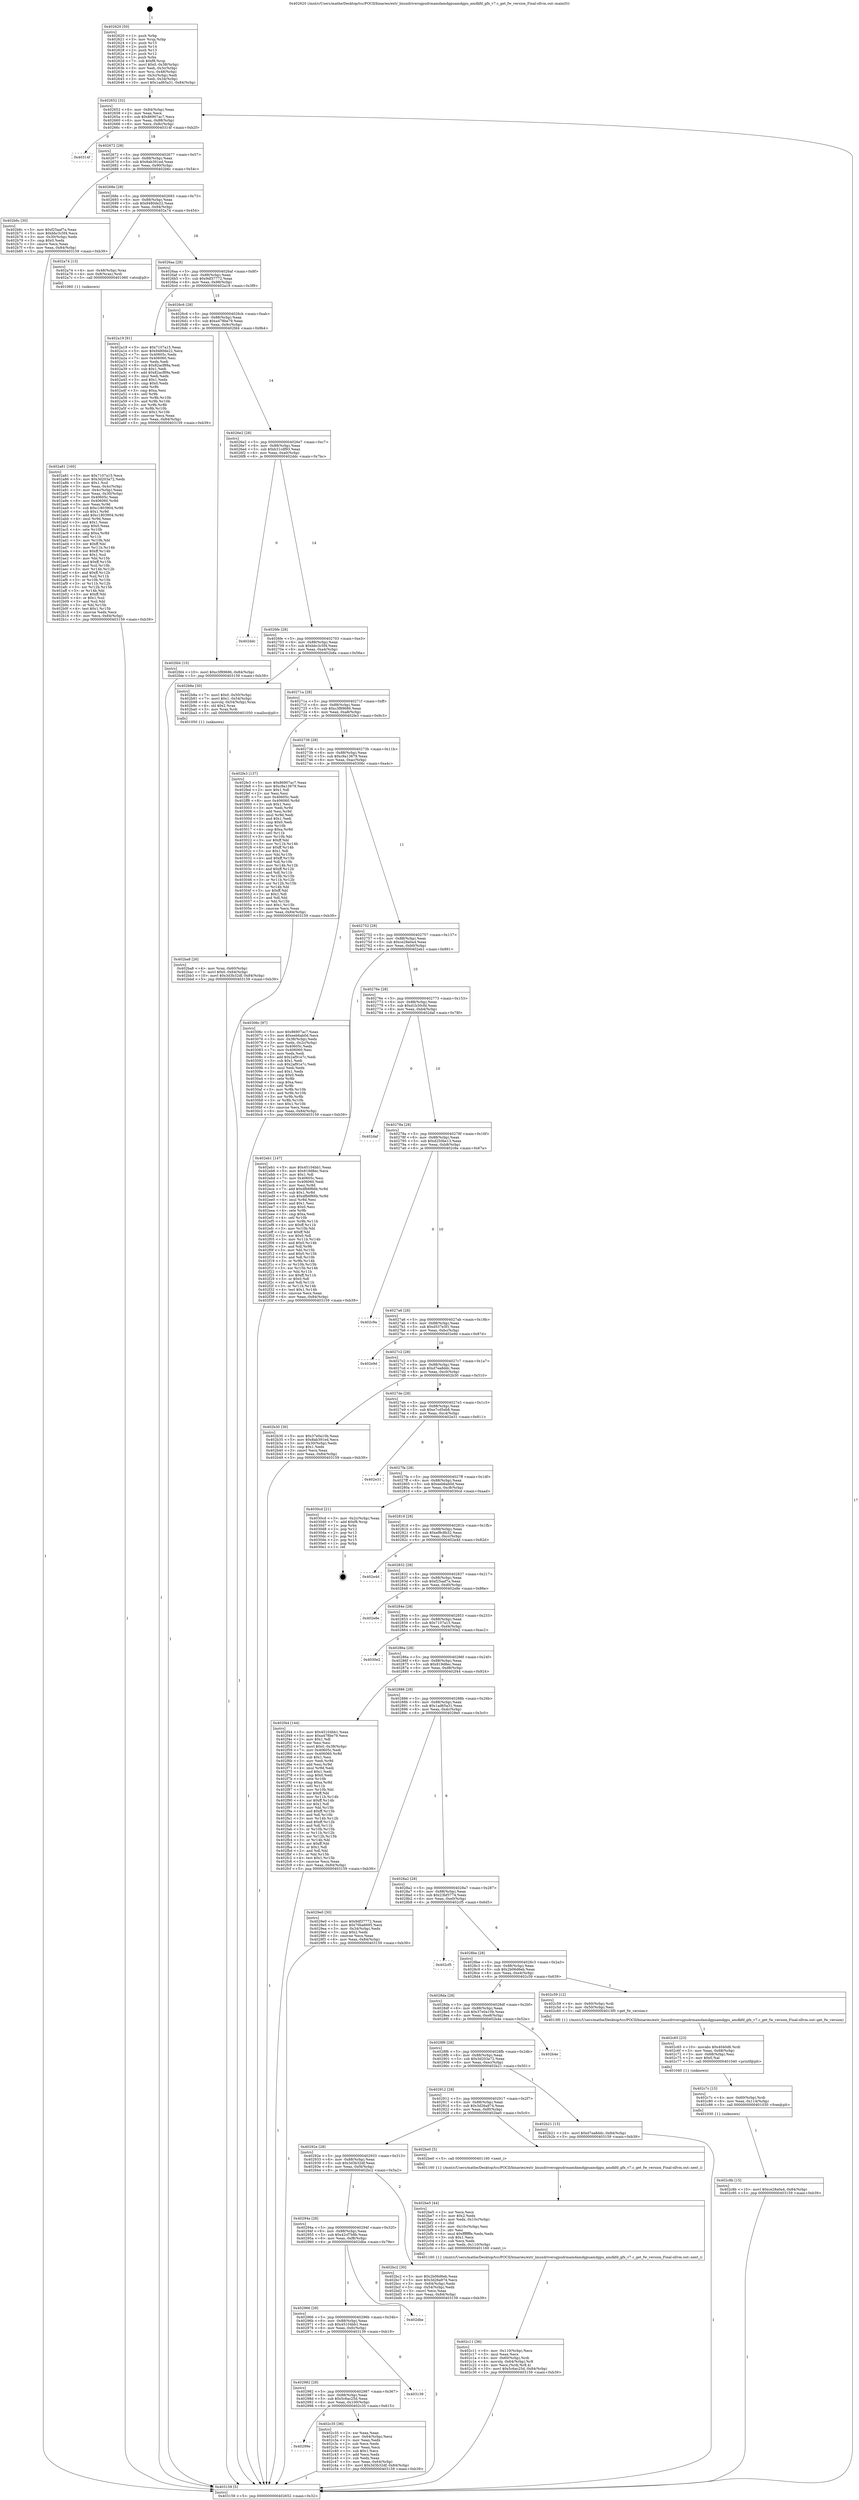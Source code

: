 digraph "0x402620" {
  label = "0x402620 (/mnt/c/Users/mathe/Desktop/tcc/POCII/binaries/extr_linuxdriversgpudrmamdamdgpuamdgpu_amdkfd_gfx_v7.c_get_fw_version_Final-ollvm.out::main(0))"
  labelloc = "t"
  node[shape=record]

  Entry [label="",width=0.3,height=0.3,shape=circle,fillcolor=black,style=filled]
  "0x402652" [label="{
     0x402652 [32]\l
     | [instrs]\l
     &nbsp;&nbsp;0x402652 \<+6\>: mov -0x84(%rbp),%eax\l
     &nbsp;&nbsp;0x402658 \<+2\>: mov %eax,%ecx\l
     &nbsp;&nbsp;0x40265a \<+6\>: sub $0x86907ac7,%ecx\l
     &nbsp;&nbsp;0x402660 \<+6\>: mov %eax,-0x88(%rbp)\l
     &nbsp;&nbsp;0x402666 \<+6\>: mov %ecx,-0x8c(%rbp)\l
     &nbsp;&nbsp;0x40266c \<+6\>: je 000000000040314f \<main+0xb2f\>\l
  }"]
  "0x40314f" [label="{
     0x40314f\l
  }", style=dashed]
  "0x402672" [label="{
     0x402672 [28]\l
     | [instrs]\l
     &nbsp;&nbsp;0x402672 \<+5\>: jmp 0000000000402677 \<main+0x57\>\l
     &nbsp;&nbsp;0x402677 \<+6\>: mov -0x88(%rbp),%eax\l
     &nbsp;&nbsp;0x40267d \<+5\>: sub $0x8ab391ed,%eax\l
     &nbsp;&nbsp;0x402682 \<+6\>: mov %eax,-0x90(%rbp)\l
     &nbsp;&nbsp;0x402688 \<+6\>: je 0000000000402b6c \<main+0x54c\>\l
  }"]
  Exit [label="",width=0.3,height=0.3,shape=circle,fillcolor=black,style=filled,peripheries=2]
  "0x402b6c" [label="{
     0x402b6c [30]\l
     | [instrs]\l
     &nbsp;&nbsp;0x402b6c \<+5\>: mov $0xf25aaf7a,%eax\l
     &nbsp;&nbsp;0x402b71 \<+5\>: mov $0xbbc3c5f4,%ecx\l
     &nbsp;&nbsp;0x402b76 \<+3\>: mov -0x30(%rbp),%edx\l
     &nbsp;&nbsp;0x402b79 \<+3\>: cmp $0x0,%edx\l
     &nbsp;&nbsp;0x402b7c \<+3\>: cmove %ecx,%eax\l
     &nbsp;&nbsp;0x402b7f \<+6\>: mov %eax,-0x84(%rbp)\l
     &nbsp;&nbsp;0x402b85 \<+5\>: jmp 0000000000403159 \<main+0xb39\>\l
  }"]
  "0x40268e" [label="{
     0x40268e [28]\l
     | [instrs]\l
     &nbsp;&nbsp;0x40268e \<+5\>: jmp 0000000000402693 \<main+0x73\>\l
     &nbsp;&nbsp;0x402693 \<+6\>: mov -0x88(%rbp),%eax\l
     &nbsp;&nbsp;0x402699 \<+5\>: sub $0x9480de22,%eax\l
     &nbsp;&nbsp;0x40269e \<+6\>: mov %eax,-0x94(%rbp)\l
     &nbsp;&nbsp;0x4026a4 \<+6\>: je 0000000000402a74 \<main+0x454\>\l
  }"]
  "0x402c8b" [label="{
     0x402c8b [15]\l
     | [instrs]\l
     &nbsp;&nbsp;0x402c8b \<+10\>: movl $0xce28a0a4,-0x84(%rbp)\l
     &nbsp;&nbsp;0x402c95 \<+5\>: jmp 0000000000403159 \<main+0xb39\>\l
  }"]
  "0x402a74" [label="{
     0x402a74 [13]\l
     | [instrs]\l
     &nbsp;&nbsp;0x402a74 \<+4\>: mov -0x48(%rbp),%rax\l
     &nbsp;&nbsp;0x402a78 \<+4\>: mov 0x8(%rax),%rdi\l
     &nbsp;&nbsp;0x402a7c \<+5\>: call 0000000000401060 \<atoi@plt\>\l
     | [calls]\l
     &nbsp;&nbsp;0x401060 \{1\} (unknown)\l
  }"]
  "0x4026aa" [label="{
     0x4026aa [28]\l
     | [instrs]\l
     &nbsp;&nbsp;0x4026aa \<+5\>: jmp 00000000004026af \<main+0x8f\>\l
     &nbsp;&nbsp;0x4026af \<+6\>: mov -0x88(%rbp),%eax\l
     &nbsp;&nbsp;0x4026b5 \<+5\>: sub $0x9df37772,%eax\l
     &nbsp;&nbsp;0x4026ba \<+6\>: mov %eax,-0x98(%rbp)\l
     &nbsp;&nbsp;0x4026c0 \<+6\>: je 0000000000402a19 \<main+0x3f9\>\l
  }"]
  "0x402c7c" [label="{
     0x402c7c [15]\l
     | [instrs]\l
     &nbsp;&nbsp;0x402c7c \<+4\>: mov -0x60(%rbp),%rdi\l
     &nbsp;&nbsp;0x402c80 \<+6\>: mov %eax,-0x114(%rbp)\l
     &nbsp;&nbsp;0x402c86 \<+5\>: call 0000000000401030 \<free@plt\>\l
     | [calls]\l
     &nbsp;&nbsp;0x401030 \{1\} (unknown)\l
  }"]
  "0x402a19" [label="{
     0x402a19 [91]\l
     | [instrs]\l
     &nbsp;&nbsp;0x402a19 \<+5\>: mov $0x7107a15,%eax\l
     &nbsp;&nbsp;0x402a1e \<+5\>: mov $0x9480de22,%ecx\l
     &nbsp;&nbsp;0x402a23 \<+7\>: mov 0x40605c,%edx\l
     &nbsp;&nbsp;0x402a2a \<+7\>: mov 0x406060,%esi\l
     &nbsp;&nbsp;0x402a31 \<+2\>: mov %edx,%edi\l
     &nbsp;&nbsp;0x402a33 \<+6\>: sub $0x82acf89a,%edi\l
     &nbsp;&nbsp;0x402a39 \<+3\>: sub $0x1,%edi\l
     &nbsp;&nbsp;0x402a3c \<+6\>: add $0x82acf89a,%edi\l
     &nbsp;&nbsp;0x402a42 \<+3\>: imul %edi,%edx\l
     &nbsp;&nbsp;0x402a45 \<+3\>: and $0x1,%edx\l
     &nbsp;&nbsp;0x402a48 \<+3\>: cmp $0x0,%edx\l
     &nbsp;&nbsp;0x402a4b \<+4\>: sete %r8b\l
     &nbsp;&nbsp;0x402a4f \<+3\>: cmp $0xa,%esi\l
     &nbsp;&nbsp;0x402a52 \<+4\>: setl %r9b\l
     &nbsp;&nbsp;0x402a56 \<+3\>: mov %r8b,%r10b\l
     &nbsp;&nbsp;0x402a59 \<+3\>: and %r9b,%r10b\l
     &nbsp;&nbsp;0x402a5c \<+3\>: xor %r9b,%r8b\l
     &nbsp;&nbsp;0x402a5f \<+3\>: or %r8b,%r10b\l
     &nbsp;&nbsp;0x402a62 \<+4\>: test $0x1,%r10b\l
     &nbsp;&nbsp;0x402a66 \<+3\>: cmovne %ecx,%eax\l
     &nbsp;&nbsp;0x402a69 \<+6\>: mov %eax,-0x84(%rbp)\l
     &nbsp;&nbsp;0x402a6f \<+5\>: jmp 0000000000403159 \<main+0xb39\>\l
  }"]
  "0x4026c6" [label="{
     0x4026c6 [28]\l
     | [instrs]\l
     &nbsp;&nbsp;0x4026c6 \<+5\>: jmp 00000000004026cb \<main+0xab\>\l
     &nbsp;&nbsp;0x4026cb \<+6\>: mov -0x88(%rbp),%eax\l
     &nbsp;&nbsp;0x4026d1 \<+5\>: sub $0xa478be79,%eax\l
     &nbsp;&nbsp;0x4026d6 \<+6\>: mov %eax,-0x9c(%rbp)\l
     &nbsp;&nbsp;0x4026dc \<+6\>: je 0000000000402fd4 \<main+0x9b4\>\l
  }"]
  "0x402c65" [label="{
     0x402c65 [23]\l
     | [instrs]\l
     &nbsp;&nbsp;0x402c65 \<+10\>: movabs $0x4040d6,%rdi\l
     &nbsp;&nbsp;0x402c6f \<+3\>: mov %eax,-0x68(%rbp)\l
     &nbsp;&nbsp;0x402c72 \<+3\>: mov -0x68(%rbp),%esi\l
     &nbsp;&nbsp;0x402c75 \<+2\>: mov $0x0,%al\l
     &nbsp;&nbsp;0x402c77 \<+5\>: call 0000000000401040 \<printf@plt\>\l
     | [calls]\l
     &nbsp;&nbsp;0x401040 \{1\} (unknown)\l
  }"]
  "0x402fd4" [label="{
     0x402fd4 [15]\l
     | [instrs]\l
     &nbsp;&nbsp;0x402fd4 \<+10\>: movl $0xc3f89686,-0x84(%rbp)\l
     &nbsp;&nbsp;0x402fde \<+5\>: jmp 0000000000403159 \<main+0xb39\>\l
  }"]
  "0x4026e2" [label="{
     0x4026e2 [28]\l
     | [instrs]\l
     &nbsp;&nbsp;0x4026e2 \<+5\>: jmp 00000000004026e7 \<main+0xc7\>\l
     &nbsp;&nbsp;0x4026e7 \<+6\>: mov -0x88(%rbp),%eax\l
     &nbsp;&nbsp;0x4026ed \<+5\>: sub $0xb31cdf93,%eax\l
     &nbsp;&nbsp;0x4026f2 \<+6\>: mov %eax,-0xa0(%rbp)\l
     &nbsp;&nbsp;0x4026f8 \<+6\>: je 0000000000402ddc \<main+0x7bc\>\l
  }"]
  "0x40299e" [label="{
     0x40299e\l
  }", style=dashed]
  "0x402ddc" [label="{
     0x402ddc\l
  }", style=dashed]
  "0x4026fe" [label="{
     0x4026fe [28]\l
     | [instrs]\l
     &nbsp;&nbsp;0x4026fe \<+5\>: jmp 0000000000402703 \<main+0xe3\>\l
     &nbsp;&nbsp;0x402703 \<+6\>: mov -0x88(%rbp),%eax\l
     &nbsp;&nbsp;0x402709 \<+5\>: sub $0xbbc3c5f4,%eax\l
     &nbsp;&nbsp;0x40270e \<+6\>: mov %eax,-0xa4(%rbp)\l
     &nbsp;&nbsp;0x402714 \<+6\>: je 0000000000402b8a \<main+0x56a\>\l
  }"]
  "0x402c35" [label="{
     0x402c35 [36]\l
     | [instrs]\l
     &nbsp;&nbsp;0x402c35 \<+2\>: xor %eax,%eax\l
     &nbsp;&nbsp;0x402c37 \<+3\>: mov -0x64(%rbp),%ecx\l
     &nbsp;&nbsp;0x402c3a \<+2\>: mov %eax,%edx\l
     &nbsp;&nbsp;0x402c3c \<+2\>: sub %ecx,%edx\l
     &nbsp;&nbsp;0x402c3e \<+2\>: mov %eax,%ecx\l
     &nbsp;&nbsp;0x402c40 \<+3\>: sub $0x1,%ecx\l
     &nbsp;&nbsp;0x402c43 \<+2\>: add %ecx,%edx\l
     &nbsp;&nbsp;0x402c45 \<+2\>: sub %edx,%eax\l
     &nbsp;&nbsp;0x402c47 \<+3\>: mov %eax,-0x64(%rbp)\l
     &nbsp;&nbsp;0x402c4a \<+10\>: movl $0x3d3b32df,-0x84(%rbp)\l
     &nbsp;&nbsp;0x402c54 \<+5\>: jmp 0000000000403159 \<main+0xb39\>\l
  }"]
  "0x402b8a" [label="{
     0x402b8a [30]\l
     | [instrs]\l
     &nbsp;&nbsp;0x402b8a \<+7\>: movl $0x0,-0x50(%rbp)\l
     &nbsp;&nbsp;0x402b91 \<+7\>: movl $0x1,-0x54(%rbp)\l
     &nbsp;&nbsp;0x402b98 \<+4\>: movslq -0x54(%rbp),%rax\l
     &nbsp;&nbsp;0x402b9c \<+4\>: shl $0x2,%rax\l
     &nbsp;&nbsp;0x402ba0 \<+3\>: mov %rax,%rdi\l
     &nbsp;&nbsp;0x402ba3 \<+5\>: call 0000000000401050 \<malloc@plt\>\l
     | [calls]\l
     &nbsp;&nbsp;0x401050 \{1\} (unknown)\l
  }"]
  "0x40271a" [label="{
     0x40271a [28]\l
     | [instrs]\l
     &nbsp;&nbsp;0x40271a \<+5\>: jmp 000000000040271f \<main+0xff\>\l
     &nbsp;&nbsp;0x40271f \<+6\>: mov -0x88(%rbp),%eax\l
     &nbsp;&nbsp;0x402725 \<+5\>: sub $0xc3f89686,%eax\l
     &nbsp;&nbsp;0x40272a \<+6\>: mov %eax,-0xa8(%rbp)\l
     &nbsp;&nbsp;0x402730 \<+6\>: je 0000000000402fe3 \<main+0x9c3\>\l
  }"]
  "0x402982" [label="{
     0x402982 [28]\l
     | [instrs]\l
     &nbsp;&nbsp;0x402982 \<+5\>: jmp 0000000000402987 \<main+0x367\>\l
     &nbsp;&nbsp;0x402987 \<+6\>: mov -0x88(%rbp),%eax\l
     &nbsp;&nbsp;0x40298d \<+5\>: sub $0x5c6ac25d,%eax\l
     &nbsp;&nbsp;0x402992 \<+6\>: mov %eax,-0x100(%rbp)\l
     &nbsp;&nbsp;0x402998 \<+6\>: je 0000000000402c35 \<main+0x615\>\l
  }"]
  "0x402fe3" [label="{
     0x402fe3 [137]\l
     | [instrs]\l
     &nbsp;&nbsp;0x402fe3 \<+5\>: mov $0x86907ac7,%eax\l
     &nbsp;&nbsp;0x402fe8 \<+5\>: mov $0xc9a13679,%ecx\l
     &nbsp;&nbsp;0x402fed \<+2\>: mov $0x1,%dl\l
     &nbsp;&nbsp;0x402fef \<+2\>: xor %esi,%esi\l
     &nbsp;&nbsp;0x402ff1 \<+7\>: mov 0x40605c,%edi\l
     &nbsp;&nbsp;0x402ff8 \<+8\>: mov 0x406060,%r8d\l
     &nbsp;&nbsp;0x403000 \<+3\>: sub $0x1,%esi\l
     &nbsp;&nbsp;0x403003 \<+3\>: mov %edi,%r9d\l
     &nbsp;&nbsp;0x403006 \<+3\>: add %esi,%r9d\l
     &nbsp;&nbsp;0x403009 \<+4\>: imul %r9d,%edi\l
     &nbsp;&nbsp;0x40300d \<+3\>: and $0x1,%edi\l
     &nbsp;&nbsp;0x403010 \<+3\>: cmp $0x0,%edi\l
     &nbsp;&nbsp;0x403013 \<+4\>: sete %r10b\l
     &nbsp;&nbsp;0x403017 \<+4\>: cmp $0xa,%r8d\l
     &nbsp;&nbsp;0x40301b \<+4\>: setl %r11b\l
     &nbsp;&nbsp;0x40301f \<+3\>: mov %r10b,%bl\l
     &nbsp;&nbsp;0x403022 \<+3\>: xor $0xff,%bl\l
     &nbsp;&nbsp;0x403025 \<+3\>: mov %r11b,%r14b\l
     &nbsp;&nbsp;0x403028 \<+4\>: xor $0xff,%r14b\l
     &nbsp;&nbsp;0x40302c \<+3\>: xor $0x1,%dl\l
     &nbsp;&nbsp;0x40302f \<+3\>: mov %bl,%r15b\l
     &nbsp;&nbsp;0x403032 \<+4\>: and $0xff,%r15b\l
     &nbsp;&nbsp;0x403036 \<+3\>: and %dl,%r10b\l
     &nbsp;&nbsp;0x403039 \<+3\>: mov %r14b,%r12b\l
     &nbsp;&nbsp;0x40303c \<+4\>: and $0xff,%r12b\l
     &nbsp;&nbsp;0x403040 \<+3\>: and %dl,%r11b\l
     &nbsp;&nbsp;0x403043 \<+3\>: or %r10b,%r15b\l
     &nbsp;&nbsp;0x403046 \<+3\>: or %r11b,%r12b\l
     &nbsp;&nbsp;0x403049 \<+3\>: xor %r12b,%r15b\l
     &nbsp;&nbsp;0x40304c \<+3\>: or %r14b,%bl\l
     &nbsp;&nbsp;0x40304f \<+3\>: xor $0xff,%bl\l
     &nbsp;&nbsp;0x403052 \<+3\>: or $0x1,%dl\l
     &nbsp;&nbsp;0x403055 \<+2\>: and %dl,%bl\l
     &nbsp;&nbsp;0x403057 \<+3\>: or %bl,%r15b\l
     &nbsp;&nbsp;0x40305a \<+4\>: test $0x1,%r15b\l
     &nbsp;&nbsp;0x40305e \<+3\>: cmovne %ecx,%eax\l
     &nbsp;&nbsp;0x403061 \<+6\>: mov %eax,-0x84(%rbp)\l
     &nbsp;&nbsp;0x403067 \<+5\>: jmp 0000000000403159 \<main+0xb39\>\l
  }"]
  "0x402736" [label="{
     0x402736 [28]\l
     | [instrs]\l
     &nbsp;&nbsp;0x402736 \<+5\>: jmp 000000000040273b \<main+0x11b\>\l
     &nbsp;&nbsp;0x40273b \<+6\>: mov -0x88(%rbp),%eax\l
     &nbsp;&nbsp;0x402741 \<+5\>: sub $0xc9a13679,%eax\l
     &nbsp;&nbsp;0x402746 \<+6\>: mov %eax,-0xac(%rbp)\l
     &nbsp;&nbsp;0x40274c \<+6\>: je 000000000040306c \<main+0xa4c\>\l
  }"]
  "0x403139" [label="{
     0x403139\l
  }", style=dashed]
  "0x40306c" [label="{
     0x40306c [97]\l
     | [instrs]\l
     &nbsp;&nbsp;0x40306c \<+5\>: mov $0x86907ac7,%eax\l
     &nbsp;&nbsp;0x403071 \<+5\>: mov $0xeeb6ab0d,%ecx\l
     &nbsp;&nbsp;0x403076 \<+3\>: mov -0x38(%rbp),%edx\l
     &nbsp;&nbsp;0x403079 \<+3\>: mov %edx,-0x2c(%rbp)\l
     &nbsp;&nbsp;0x40307c \<+7\>: mov 0x40605c,%edx\l
     &nbsp;&nbsp;0x403083 \<+7\>: mov 0x406060,%esi\l
     &nbsp;&nbsp;0x40308a \<+2\>: mov %edx,%edi\l
     &nbsp;&nbsp;0x40308c \<+6\>: add $0x2af91e7c,%edi\l
     &nbsp;&nbsp;0x403092 \<+3\>: sub $0x1,%edi\l
     &nbsp;&nbsp;0x403095 \<+6\>: sub $0x2af91e7c,%edi\l
     &nbsp;&nbsp;0x40309b \<+3\>: imul %edi,%edx\l
     &nbsp;&nbsp;0x40309e \<+3\>: and $0x1,%edx\l
     &nbsp;&nbsp;0x4030a1 \<+3\>: cmp $0x0,%edx\l
     &nbsp;&nbsp;0x4030a4 \<+4\>: sete %r8b\l
     &nbsp;&nbsp;0x4030a8 \<+3\>: cmp $0xa,%esi\l
     &nbsp;&nbsp;0x4030ab \<+4\>: setl %r9b\l
     &nbsp;&nbsp;0x4030af \<+3\>: mov %r8b,%r10b\l
     &nbsp;&nbsp;0x4030b2 \<+3\>: and %r9b,%r10b\l
     &nbsp;&nbsp;0x4030b5 \<+3\>: xor %r9b,%r8b\l
     &nbsp;&nbsp;0x4030b8 \<+3\>: or %r8b,%r10b\l
     &nbsp;&nbsp;0x4030bb \<+4\>: test $0x1,%r10b\l
     &nbsp;&nbsp;0x4030bf \<+3\>: cmovne %ecx,%eax\l
     &nbsp;&nbsp;0x4030c2 \<+6\>: mov %eax,-0x84(%rbp)\l
     &nbsp;&nbsp;0x4030c8 \<+5\>: jmp 0000000000403159 \<main+0xb39\>\l
  }"]
  "0x402752" [label="{
     0x402752 [28]\l
     | [instrs]\l
     &nbsp;&nbsp;0x402752 \<+5\>: jmp 0000000000402757 \<main+0x137\>\l
     &nbsp;&nbsp;0x402757 \<+6\>: mov -0x88(%rbp),%eax\l
     &nbsp;&nbsp;0x40275d \<+5\>: sub $0xce28a0a4,%eax\l
     &nbsp;&nbsp;0x402762 \<+6\>: mov %eax,-0xb0(%rbp)\l
     &nbsp;&nbsp;0x402768 \<+6\>: je 0000000000402eb1 \<main+0x891\>\l
  }"]
  "0x402966" [label="{
     0x402966 [28]\l
     | [instrs]\l
     &nbsp;&nbsp;0x402966 \<+5\>: jmp 000000000040296b \<main+0x34b\>\l
     &nbsp;&nbsp;0x40296b \<+6\>: mov -0x88(%rbp),%eax\l
     &nbsp;&nbsp;0x402971 \<+5\>: sub $0x45104bb1,%eax\l
     &nbsp;&nbsp;0x402976 \<+6\>: mov %eax,-0xfc(%rbp)\l
     &nbsp;&nbsp;0x40297c \<+6\>: je 0000000000403139 \<main+0xb19\>\l
  }"]
  "0x402eb1" [label="{
     0x402eb1 [147]\l
     | [instrs]\l
     &nbsp;&nbsp;0x402eb1 \<+5\>: mov $0x45104bb1,%eax\l
     &nbsp;&nbsp;0x402eb6 \<+5\>: mov $0x819d8ec,%ecx\l
     &nbsp;&nbsp;0x402ebb \<+2\>: mov $0x1,%dl\l
     &nbsp;&nbsp;0x402ebd \<+7\>: mov 0x40605c,%esi\l
     &nbsp;&nbsp;0x402ec4 \<+7\>: mov 0x406060,%edi\l
     &nbsp;&nbsp;0x402ecb \<+3\>: mov %esi,%r8d\l
     &nbsp;&nbsp;0x402ece \<+7\>: add $0xdfb6f66b,%r8d\l
     &nbsp;&nbsp;0x402ed5 \<+4\>: sub $0x1,%r8d\l
     &nbsp;&nbsp;0x402ed9 \<+7\>: sub $0xdfb6f66b,%r8d\l
     &nbsp;&nbsp;0x402ee0 \<+4\>: imul %r8d,%esi\l
     &nbsp;&nbsp;0x402ee4 \<+3\>: and $0x1,%esi\l
     &nbsp;&nbsp;0x402ee7 \<+3\>: cmp $0x0,%esi\l
     &nbsp;&nbsp;0x402eea \<+4\>: sete %r9b\l
     &nbsp;&nbsp;0x402eee \<+3\>: cmp $0xa,%edi\l
     &nbsp;&nbsp;0x402ef1 \<+4\>: setl %r10b\l
     &nbsp;&nbsp;0x402ef5 \<+3\>: mov %r9b,%r11b\l
     &nbsp;&nbsp;0x402ef8 \<+4\>: xor $0xff,%r11b\l
     &nbsp;&nbsp;0x402efc \<+3\>: mov %r10b,%bl\l
     &nbsp;&nbsp;0x402eff \<+3\>: xor $0xff,%bl\l
     &nbsp;&nbsp;0x402f02 \<+3\>: xor $0x0,%dl\l
     &nbsp;&nbsp;0x402f05 \<+3\>: mov %r11b,%r14b\l
     &nbsp;&nbsp;0x402f08 \<+4\>: and $0x0,%r14b\l
     &nbsp;&nbsp;0x402f0c \<+3\>: and %dl,%r9b\l
     &nbsp;&nbsp;0x402f0f \<+3\>: mov %bl,%r15b\l
     &nbsp;&nbsp;0x402f12 \<+4\>: and $0x0,%r15b\l
     &nbsp;&nbsp;0x402f16 \<+3\>: and %dl,%r10b\l
     &nbsp;&nbsp;0x402f19 \<+3\>: or %r9b,%r14b\l
     &nbsp;&nbsp;0x402f1c \<+3\>: or %r10b,%r15b\l
     &nbsp;&nbsp;0x402f1f \<+3\>: xor %r15b,%r14b\l
     &nbsp;&nbsp;0x402f22 \<+3\>: or %bl,%r11b\l
     &nbsp;&nbsp;0x402f25 \<+4\>: xor $0xff,%r11b\l
     &nbsp;&nbsp;0x402f29 \<+3\>: or $0x0,%dl\l
     &nbsp;&nbsp;0x402f2c \<+3\>: and %dl,%r11b\l
     &nbsp;&nbsp;0x402f2f \<+3\>: or %r11b,%r14b\l
     &nbsp;&nbsp;0x402f32 \<+4\>: test $0x1,%r14b\l
     &nbsp;&nbsp;0x402f36 \<+3\>: cmovne %ecx,%eax\l
     &nbsp;&nbsp;0x402f39 \<+6\>: mov %eax,-0x84(%rbp)\l
     &nbsp;&nbsp;0x402f3f \<+5\>: jmp 0000000000403159 \<main+0xb39\>\l
  }"]
  "0x40276e" [label="{
     0x40276e [28]\l
     | [instrs]\l
     &nbsp;&nbsp;0x40276e \<+5\>: jmp 0000000000402773 \<main+0x153\>\l
     &nbsp;&nbsp;0x402773 \<+6\>: mov -0x88(%rbp),%eax\l
     &nbsp;&nbsp;0x402779 \<+5\>: sub $0xd1b30cfd,%eax\l
     &nbsp;&nbsp;0x40277e \<+6\>: mov %eax,-0xb4(%rbp)\l
     &nbsp;&nbsp;0x402784 \<+6\>: je 0000000000402daf \<main+0x78f\>\l
  }"]
  "0x402dbe" [label="{
     0x402dbe\l
  }", style=dashed]
  "0x402daf" [label="{
     0x402daf\l
  }", style=dashed]
  "0x40278a" [label="{
     0x40278a [28]\l
     | [instrs]\l
     &nbsp;&nbsp;0x40278a \<+5\>: jmp 000000000040278f \<main+0x16f\>\l
     &nbsp;&nbsp;0x40278f \<+6\>: mov -0x88(%rbp),%eax\l
     &nbsp;&nbsp;0x402795 \<+5\>: sub $0xd250be13,%eax\l
     &nbsp;&nbsp;0x40279a \<+6\>: mov %eax,-0xb8(%rbp)\l
     &nbsp;&nbsp;0x4027a0 \<+6\>: je 0000000000402c9a \<main+0x67a\>\l
  }"]
  "0x402c11" [label="{
     0x402c11 [36]\l
     | [instrs]\l
     &nbsp;&nbsp;0x402c11 \<+6\>: mov -0x110(%rbp),%ecx\l
     &nbsp;&nbsp;0x402c17 \<+3\>: imul %eax,%ecx\l
     &nbsp;&nbsp;0x402c1a \<+4\>: mov -0x60(%rbp),%rdi\l
     &nbsp;&nbsp;0x402c1e \<+4\>: movslq -0x64(%rbp),%r8\l
     &nbsp;&nbsp;0x402c22 \<+4\>: mov %ecx,(%rdi,%r8,4)\l
     &nbsp;&nbsp;0x402c26 \<+10\>: movl $0x5c6ac25d,-0x84(%rbp)\l
     &nbsp;&nbsp;0x402c30 \<+5\>: jmp 0000000000403159 \<main+0xb39\>\l
  }"]
  "0x402c9a" [label="{
     0x402c9a\l
  }", style=dashed]
  "0x4027a6" [label="{
     0x4027a6 [28]\l
     | [instrs]\l
     &nbsp;&nbsp;0x4027a6 \<+5\>: jmp 00000000004027ab \<main+0x18b\>\l
     &nbsp;&nbsp;0x4027ab \<+6\>: mov -0x88(%rbp),%eax\l
     &nbsp;&nbsp;0x4027b1 \<+5\>: sub $0xd537e3f1,%eax\l
     &nbsp;&nbsp;0x4027b6 \<+6\>: mov %eax,-0xbc(%rbp)\l
     &nbsp;&nbsp;0x4027bc \<+6\>: je 0000000000402e9d \<main+0x87d\>\l
  }"]
  "0x402be5" [label="{
     0x402be5 [44]\l
     | [instrs]\l
     &nbsp;&nbsp;0x402be5 \<+2\>: xor %ecx,%ecx\l
     &nbsp;&nbsp;0x402be7 \<+5\>: mov $0x2,%edx\l
     &nbsp;&nbsp;0x402bec \<+6\>: mov %edx,-0x10c(%rbp)\l
     &nbsp;&nbsp;0x402bf2 \<+1\>: cltd\l
     &nbsp;&nbsp;0x402bf3 \<+6\>: mov -0x10c(%rbp),%esi\l
     &nbsp;&nbsp;0x402bf9 \<+2\>: idiv %esi\l
     &nbsp;&nbsp;0x402bfb \<+6\>: imul $0xfffffffe,%edx,%edx\l
     &nbsp;&nbsp;0x402c01 \<+3\>: sub $0x1,%ecx\l
     &nbsp;&nbsp;0x402c04 \<+2\>: sub %ecx,%edx\l
     &nbsp;&nbsp;0x402c06 \<+6\>: mov %edx,-0x110(%rbp)\l
     &nbsp;&nbsp;0x402c0c \<+5\>: call 0000000000401160 \<next_i\>\l
     | [calls]\l
     &nbsp;&nbsp;0x401160 \{1\} (/mnt/c/Users/mathe/Desktop/tcc/POCII/binaries/extr_linuxdriversgpudrmamdamdgpuamdgpu_amdkfd_gfx_v7.c_get_fw_version_Final-ollvm.out::next_i)\l
  }"]
  "0x402e9d" [label="{
     0x402e9d\l
  }", style=dashed]
  "0x4027c2" [label="{
     0x4027c2 [28]\l
     | [instrs]\l
     &nbsp;&nbsp;0x4027c2 \<+5\>: jmp 00000000004027c7 \<main+0x1a7\>\l
     &nbsp;&nbsp;0x4027c7 \<+6\>: mov -0x88(%rbp),%eax\l
     &nbsp;&nbsp;0x4027cd \<+5\>: sub $0xd7ea8ddc,%eax\l
     &nbsp;&nbsp;0x4027d2 \<+6\>: mov %eax,-0xc0(%rbp)\l
     &nbsp;&nbsp;0x4027d8 \<+6\>: je 0000000000402b30 \<main+0x510\>\l
  }"]
  "0x40294a" [label="{
     0x40294a [28]\l
     | [instrs]\l
     &nbsp;&nbsp;0x40294a \<+5\>: jmp 000000000040294f \<main+0x32f\>\l
     &nbsp;&nbsp;0x40294f \<+6\>: mov -0x88(%rbp),%eax\l
     &nbsp;&nbsp;0x402955 \<+5\>: sub $0x42cf7b8b,%eax\l
     &nbsp;&nbsp;0x40295a \<+6\>: mov %eax,-0xf8(%rbp)\l
     &nbsp;&nbsp;0x402960 \<+6\>: je 0000000000402dbe \<main+0x79e\>\l
  }"]
  "0x402b30" [label="{
     0x402b30 [30]\l
     | [instrs]\l
     &nbsp;&nbsp;0x402b30 \<+5\>: mov $0x37e0a10b,%eax\l
     &nbsp;&nbsp;0x402b35 \<+5\>: mov $0x8ab391ed,%ecx\l
     &nbsp;&nbsp;0x402b3a \<+3\>: mov -0x30(%rbp),%edx\l
     &nbsp;&nbsp;0x402b3d \<+3\>: cmp $0x1,%edx\l
     &nbsp;&nbsp;0x402b40 \<+3\>: cmovl %ecx,%eax\l
     &nbsp;&nbsp;0x402b43 \<+6\>: mov %eax,-0x84(%rbp)\l
     &nbsp;&nbsp;0x402b49 \<+5\>: jmp 0000000000403159 \<main+0xb39\>\l
  }"]
  "0x4027de" [label="{
     0x4027de [28]\l
     | [instrs]\l
     &nbsp;&nbsp;0x4027de \<+5\>: jmp 00000000004027e3 \<main+0x1c3\>\l
     &nbsp;&nbsp;0x4027e3 \<+6\>: mov -0x88(%rbp),%eax\l
     &nbsp;&nbsp;0x4027e9 \<+5\>: sub $0xe7cd5eb8,%eax\l
     &nbsp;&nbsp;0x4027ee \<+6\>: mov %eax,-0xc4(%rbp)\l
     &nbsp;&nbsp;0x4027f4 \<+6\>: je 0000000000402e31 \<main+0x811\>\l
  }"]
  "0x402bc2" [label="{
     0x402bc2 [30]\l
     | [instrs]\l
     &nbsp;&nbsp;0x402bc2 \<+5\>: mov $0x2b06d6eb,%eax\l
     &nbsp;&nbsp;0x402bc7 \<+5\>: mov $0x3d26a974,%ecx\l
     &nbsp;&nbsp;0x402bcc \<+3\>: mov -0x64(%rbp),%edx\l
     &nbsp;&nbsp;0x402bcf \<+3\>: cmp -0x54(%rbp),%edx\l
     &nbsp;&nbsp;0x402bd2 \<+3\>: cmovl %ecx,%eax\l
     &nbsp;&nbsp;0x402bd5 \<+6\>: mov %eax,-0x84(%rbp)\l
     &nbsp;&nbsp;0x402bdb \<+5\>: jmp 0000000000403159 \<main+0xb39\>\l
  }"]
  "0x402e31" [label="{
     0x402e31\l
  }", style=dashed]
  "0x4027fa" [label="{
     0x4027fa [28]\l
     | [instrs]\l
     &nbsp;&nbsp;0x4027fa \<+5\>: jmp 00000000004027ff \<main+0x1df\>\l
     &nbsp;&nbsp;0x4027ff \<+6\>: mov -0x88(%rbp),%eax\l
     &nbsp;&nbsp;0x402805 \<+5\>: sub $0xeeb6ab0d,%eax\l
     &nbsp;&nbsp;0x40280a \<+6\>: mov %eax,-0xc8(%rbp)\l
     &nbsp;&nbsp;0x402810 \<+6\>: je 00000000004030cd \<main+0xaad\>\l
  }"]
  "0x40292e" [label="{
     0x40292e [28]\l
     | [instrs]\l
     &nbsp;&nbsp;0x40292e \<+5\>: jmp 0000000000402933 \<main+0x313\>\l
     &nbsp;&nbsp;0x402933 \<+6\>: mov -0x88(%rbp),%eax\l
     &nbsp;&nbsp;0x402939 \<+5\>: sub $0x3d3b32df,%eax\l
     &nbsp;&nbsp;0x40293e \<+6\>: mov %eax,-0xf4(%rbp)\l
     &nbsp;&nbsp;0x402944 \<+6\>: je 0000000000402bc2 \<main+0x5a2\>\l
  }"]
  "0x4030cd" [label="{
     0x4030cd [21]\l
     | [instrs]\l
     &nbsp;&nbsp;0x4030cd \<+3\>: mov -0x2c(%rbp),%eax\l
     &nbsp;&nbsp;0x4030d0 \<+7\>: add $0xf8,%rsp\l
     &nbsp;&nbsp;0x4030d7 \<+1\>: pop %rbx\l
     &nbsp;&nbsp;0x4030d8 \<+2\>: pop %r12\l
     &nbsp;&nbsp;0x4030da \<+2\>: pop %r13\l
     &nbsp;&nbsp;0x4030dc \<+2\>: pop %r14\l
     &nbsp;&nbsp;0x4030de \<+2\>: pop %r15\l
     &nbsp;&nbsp;0x4030e0 \<+1\>: pop %rbp\l
     &nbsp;&nbsp;0x4030e1 \<+1\>: ret\l
  }"]
  "0x402816" [label="{
     0x402816 [28]\l
     | [instrs]\l
     &nbsp;&nbsp;0x402816 \<+5\>: jmp 000000000040281b \<main+0x1fb\>\l
     &nbsp;&nbsp;0x40281b \<+6\>: mov -0x88(%rbp),%eax\l
     &nbsp;&nbsp;0x402821 \<+5\>: sub $0xef8c8b32,%eax\l
     &nbsp;&nbsp;0x402826 \<+6\>: mov %eax,-0xcc(%rbp)\l
     &nbsp;&nbsp;0x40282c \<+6\>: je 0000000000402e4d \<main+0x82d\>\l
  }"]
  "0x402be0" [label="{
     0x402be0 [5]\l
     | [instrs]\l
     &nbsp;&nbsp;0x402be0 \<+5\>: call 0000000000401160 \<next_i\>\l
     | [calls]\l
     &nbsp;&nbsp;0x401160 \{1\} (/mnt/c/Users/mathe/Desktop/tcc/POCII/binaries/extr_linuxdriversgpudrmamdamdgpuamdgpu_amdkfd_gfx_v7.c_get_fw_version_Final-ollvm.out::next_i)\l
  }"]
  "0x402e4d" [label="{
     0x402e4d\l
  }", style=dashed]
  "0x402832" [label="{
     0x402832 [28]\l
     | [instrs]\l
     &nbsp;&nbsp;0x402832 \<+5\>: jmp 0000000000402837 \<main+0x217\>\l
     &nbsp;&nbsp;0x402837 \<+6\>: mov -0x88(%rbp),%eax\l
     &nbsp;&nbsp;0x40283d \<+5\>: sub $0xf25aaf7a,%eax\l
     &nbsp;&nbsp;0x402842 \<+6\>: mov %eax,-0xd0(%rbp)\l
     &nbsp;&nbsp;0x402848 \<+6\>: je 0000000000402e8e \<main+0x86e\>\l
  }"]
  "0x402ba8" [label="{
     0x402ba8 [26]\l
     | [instrs]\l
     &nbsp;&nbsp;0x402ba8 \<+4\>: mov %rax,-0x60(%rbp)\l
     &nbsp;&nbsp;0x402bac \<+7\>: movl $0x0,-0x64(%rbp)\l
     &nbsp;&nbsp;0x402bb3 \<+10\>: movl $0x3d3b32df,-0x84(%rbp)\l
     &nbsp;&nbsp;0x402bbd \<+5\>: jmp 0000000000403159 \<main+0xb39\>\l
  }"]
  "0x402e8e" [label="{
     0x402e8e\l
  }", style=dashed]
  "0x40284e" [label="{
     0x40284e [28]\l
     | [instrs]\l
     &nbsp;&nbsp;0x40284e \<+5\>: jmp 0000000000402853 \<main+0x233\>\l
     &nbsp;&nbsp;0x402853 \<+6\>: mov -0x88(%rbp),%eax\l
     &nbsp;&nbsp;0x402859 \<+5\>: sub $0x7107a15,%eax\l
     &nbsp;&nbsp;0x40285e \<+6\>: mov %eax,-0xd4(%rbp)\l
     &nbsp;&nbsp;0x402864 \<+6\>: je 00000000004030e2 \<main+0xac2\>\l
  }"]
  "0x402912" [label="{
     0x402912 [28]\l
     | [instrs]\l
     &nbsp;&nbsp;0x402912 \<+5\>: jmp 0000000000402917 \<main+0x2f7\>\l
     &nbsp;&nbsp;0x402917 \<+6\>: mov -0x88(%rbp),%eax\l
     &nbsp;&nbsp;0x40291d \<+5\>: sub $0x3d26a974,%eax\l
     &nbsp;&nbsp;0x402922 \<+6\>: mov %eax,-0xf0(%rbp)\l
     &nbsp;&nbsp;0x402928 \<+6\>: je 0000000000402be0 \<main+0x5c0\>\l
  }"]
  "0x4030e2" [label="{
     0x4030e2\l
  }", style=dashed]
  "0x40286a" [label="{
     0x40286a [28]\l
     | [instrs]\l
     &nbsp;&nbsp;0x40286a \<+5\>: jmp 000000000040286f \<main+0x24f\>\l
     &nbsp;&nbsp;0x40286f \<+6\>: mov -0x88(%rbp),%eax\l
     &nbsp;&nbsp;0x402875 \<+5\>: sub $0x819d8ec,%eax\l
     &nbsp;&nbsp;0x40287a \<+6\>: mov %eax,-0xd8(%rbp)\l
     &nbsp;&nbsp;0x402880 \<+6\>: je 0000000000402f44 \<main+0x924\>\l
  }"]
  "0x402b21" [label="{
     0x402b21 [15]\l
     | [instrs]\l
     &nbsp;&nbsp;0x402b21 \<+10\>: movl $0xd7ea8ddc,-0x84(%rbp)\l
     &nbsp;&nbsp;0x402b2b \<+5\>: jmp 0000000000403159 \<main+0xb39\>\l
  }"]
  "0x402f44" [label="{
     0x402f44 [144]\l
     | [instrs]\l
     &nbsp;&nbsp;0x402f44 \<+5\>: mov $0x45104bb1,%eax\l
     &nbsp;&nbsp;0x402f49 \<+5\>: mov $0xa478be79,%ecx\l
     &nbsp;&nbsp;0x402f4e \<+2\>: mov $0x1,%dl\l
     &nbsp;&nbsp;0x402f50 \<+2\>: xor %esi,%esi\l
     &nbsp;&nbsp;0x402f52 \<+7\>: movl $0x0,-0x38(%rbp)\l
     &nbsp;&nbsp;0x402f59 \<+7\>: mov 0x40605c,%edi\l
     &nbsp;&nbsp;0x402f60 \<+8\>: mov 0x406060,%r8d\l
     &nbsp;&nbsp;0x402f68 \<+3\>: sub $0x1,%esi\l
     &nbsp;&nbsp;0x402f6b \<+3\>: mov %edi,%r9d\l
     &nbsp;&nbsp;0x402f6e \<+3\>: add %esi,%r9d\l
     &nbsp;&nbsp;0x402f71 \<+4\>: imul %r9d,%edi\l
     &nbsp;&nbsp;0x402f75 \<+3\>: and $0x1,%edi\l
     &nbsp;&nbsp;0x402f78 \<+3\>: cmp $0x0,%edi\l
     &nbsp;&nbsp;0x402f7b \<+4\>: sete %r10b\l
     &nbsp;&nbsp;0x402f7f \<+4\>: cmp $0xa,%r8d\l
     &nbsp;&nbsp;0x402f83 \<+4\>: setl %r11b\l
     &nbsp;&nbsp;0x402f87 \<+3\>: mov %r10b,%bl\l
     &nbsp;&nbsp;0x402f8a \<+3\>: xor $0xff,%bl\l
     &nbsp;&nbsp;0x402f8d \<+3\>: mov %r11b,%r14b\l
     &nbsp;&nbsp;0x402f90 \<+4\>: xor $0xff,%r14b\l
     &nbsp;&nbsp;0x402f94 \<+3\>: xor $0x1,%dl\l
     &nbsp;&nbsp;0x402f97 \<+3\>: mov %bl,%r15b\l
     &nbsp;&nbsp;0x402f9a \<+4\>: and $0xff,%r15b\l
     &nbsp;&nbsp;0x402f9e \<+3\>: and %dl,%r10b\l
     &nbsp;&nbsp;0x402fa1 \<+3\>: mov %r14b,%r12b\l
     &nbsp;&nbsp;0x402fa4 \<+4\>: and $0xff,%r12b\l
     &nbsp;&nbsp;0x402fa8 \<+3\>: and %dl,%r11b\l
     &nbsp;&nbsp;0x402fab \<+3\>: or %r10b,%r15b\l
     &nbsp;&nbsp;0x402fae \<+3\>: or %r11b,%r12b\l
     &nbsp;&nbsp;0x402fb1 \<+3\>: xor %r12b,%r15b\l
     &nbsp;&nbsp;0x402fb4 \<+3\>: or %r14b,%bl\l
     &nbsp;&nbsp;0x402fb7 \<+3\>: xor $0xff,%bl\l
     &nbsp;&nbsp;0x402fba \<+3\>: or $0x1,%dl\l
     &nbsp;&nbsp;0x402fbd \<+2\>: and %dl,%bl\l
     &nbsp;&nbsp;0x402fbf \<+3\>: or %bl,%r15b\l
     &nbsp;&nbsp;0x402fc2 \<+4\>: test $0x1,%r15b\l
     &nbsp;&nbsp;0x402fc6 \<+3\>: cmovne %ecx,%eax\l
     &nbsp;&nbsp;0x402fc9 \<+6\>: mov %eax,-0x84(%rbp)\l
     &nbsp;&nbsp;0x402fcf \<+5\>: jmp 0000000000403159 \<main+0xb39\>\l
  }"]
  "0x402886" [label="{
     0x402886 [28]\l
     | [instrs]\l
     &nbsp;&nbsp;0x402886 \<+5\>: jmp 000000000040288b \<main+0x26b\>\l
     &nbsp;&nbsp;0x40288b \<+6\>: mov -0x88(%rbp),%eax\l
     &nbsp;&nbsp;0x402891 \<+5\>: sub $0x1ad65a31,%eax\l
     &nbsp;&nbsp;0x402896 \<+6\>: mov %eax,-0xdc(%rbp)\l
     &nbsp;&nbsp;0x40289c \<+6\>: je 00000000004029e0 \<main+0x3c0\>\l
  }"]
  "0x4028f6" [label="{
     0x4028f6 [28]\l
     | [instrs]\l
     &nbsp;&nbsp;0x4028f6 \<+5\>: jmp 00000000004028fb \<main+0x2db\>\l
     &nbsp;&nbsp;0x4028fb \<+6\>: mov -0x88(%rbp),%eax\l
     &nbsp;&nbsp;0x402901 \<+5\>: sub $0x3d203a72,%eax\l
     &nbsp;&nbsp;0x402906 \<+6\>: mov %eax,-0xec(%rbp)\l
     &nbsp;&nbsp;0x40290c \<+6\>: je 0000000000402b21 \<main+0x501\>\l
  }"]
  "0x4029e0" [label="{
     0x4029e0 [30]\l
     | [instrs]\l
     &nbsp;&nbsp;0x4029e0 \<+5\>: mov $0x9df37772,%eax\l
     &nbsp;&nbsp;0x4029e5 \<+5\>: mov $0x70ba6695,%ecx\l
     &nbsp;&nbsp;0x4029ea \<+3\>: mov -0x34(%rbp),%edx\l
     &nbsp;&nbsp;0x4029ed \<+3\>: cmp $0x2,%edx\l
     &nbsp;&nbsp;0x4029f0 \<+3\>: cmovne %ecx,%eax\l
     &nbsp;&nbsp;0x4029f3 \<+6\>: mov %eax,-0x84(%rbp)\l
     &nbsp;&nbsp;0x4029f9 \<+5\>: jmp 0000000000403159 \<main+0xb39\>\l
  }"]
  "0x4028a2" [label="{
     0x4028a2 [28]\l
     | [instrs]\l
     &nbsp;&nbsp;0x4028a2 \<+5\>: jmp 00000000004028a7 \<main+0x287\>\l
     &nbsp;&nbsp;0x4028a7 \<+6\>: mov -0x88(%rbp),%eax\l
     &nbsp;&nbsp;0x4028ad \<+5\>: sub $0x23bf3774,%eax\l
     &nbsp;&nbsp;0x4028b2 \<+6\>: mov %eax,-0xe0(%rbp)\l
     &nbsp;&nbsp;0x4028b8 \<+6\>: je 0000000000402cf5 \<main+0x6d5\>\l
  }"]
  "0x403159" [label="{
     0x403159 [5]\l
     | [instrs]\l
     &nbsp;&nbsp;0x403159 \<+5\>: jmp 0000000000402652 \<main+0x32\>\l
  }"]
  "0x402620" [label="{
     0x402620 [50]\l
     | [instrs]\l
     &nbsp;&nbsp;0x402620 \<+1\>: push %rbp\l
     &nbsp;&nbsp;0x402621 \<+3\>: mov %rsp,%rbp\l
     &nbsp;&nbsp;0x402624 \<+2\>: push %r15\l
     &nbsp;&nbsp;0x402626 \<+2\>: push %r14\l
     &nbsp;&nbsp;0x402628 \<+2\>: push %r13\l
     &nbsp;&nbsp;0x40262a \<+2\>: push %r12\l
     &nbsp;&nbsp;0x40262c \<+1\>: push %rbx\l
     &nbsp;&nbsp;0x40262d \<+7\>: sub $0xf8,%rsp\l
     &nbsp;&nbsp;0x402634 \<+7\>: movl $0x0,-0x38(%rbp)\l
     &nbsp;&nbsp;0x40263b \<+3\>: mov %edi,-0x3c(%rbp)\l
     &nbsp;&nbsp;0x40263e \<+4\>: mov %rsi,-0x48(%rbp)\l
     &nbsp;&nbsp;0x402642 \<+3\>: mov -0x3c(%rbp),%edi\l
     &nbsp;&nbsp;0x402645 \<+3\>: mov %edi,-0x34(%rbp)\l
     &nbsp;&nbsp;0x402648 \<+10\>: movl $0x1ad65a31,-0x84(%rbp)\l
  }"]
  "0x402a81" [label="{
     0x402a81 [160]\l
     | [instrs]\l
     &nbsp;&nbsp;0x402a81 \<+5\>: mov $0x7107a15,%ecx\l
     &nbsp;&nbsp;0x402a86 \<+5\>: mov $0x3d203a72,%edx\l
     &nbsp;&nbsp;0x402a8b \<+3\>: mov $0x1,%sil\l
     &nbsp;&nbsp;0x402a8e \<+3\>: mov %eax,-0x4c(%rbp)\l
     &nbsp;&nbsp;0x402a91 \<+3\>: mov -0x4c(%rbp),%eax\l
     &nbsp;&nbsp;0x402a94 \<+3\>: mov %eax,-0x30(%rbp)\l
     &nbsp;&nbsp;0x402a97 \<+7\>: mov 0x40605c,%eax\l
     &nbsp;&nbsp;0x402a9e \<+8\>: mov 0x406060,%r8d\l
     &nbsp;&nbsp;0x402aa6 \<+3\>: mov %eax,%r9d\l
     &nbsp;&nbsp;0x402aa9 \<+7\>: sub $0xc1803904,%r9d\l
     &nbsp;&nbsp;0x402ab0 \<+4\>: sub $0x1,%r9d\l
     &nbsp;&nbsp;0x402ab4 \<+7\>: add $0xc1803904,%r9d\l
     &nbsp;&nbsp;0x402abb \<+4\>: imul %r9d,%eax\l
     &nbsp;&nbsp;0x402abf \<+3\>: and $0x1,%eax\l
     &nbsp;&nbsp;0x402ac2 \<+3\>: cmp $0x0,%eax\l
     &nbsp;&nbsp;0x402ac5 \<+4\>: sete %r10b\l
     &nbsp;&nbsp;0x402ac9 \<+4\>: cmp $0xa,%r8d\l
     &nbsp;&nbsp;0x402acd \<+4\>: setl %r11b\l
     &nbsp;&nbsp;0x402ad1 \<+3\>: mov %r10b,%bl\l
     &nbsp;&nbsp;0x402ad4 \<+3\>: xor $0xff,%bl\l
     &nbsp;&nbsp;0x402ad7 \<+3\>: mov %r11b,%r14b\l
     &nbsp;&nbsp;0x402ada \<+4\>: xor $0xff,%r14b\l
     &nbsp;&nbsp;0x402ade \<+4\>: xor $0x1,%sil\l
     &nbsp;&nbsp;0x402ae2 \<+3\>: mov %bl,%r15b\l
     &nbsp;&nbsp;0x402ae5 \<+4\>: and $0xff,%r15b\l
     &nbsp;&nbsp;0x402ae9 \<+3\>: and %sil,%r10b\l
     &nbsp;&nbsp;0x402aec \<+3\>: mov %r14b,%r12b\l
     &nbsp;&nbsp;0x402aef \<+4\>: and $0xff,%r12b\l
     &nbsp;&nbsp;0x402af3 \<+3\>: and %sil,%r11b\l
     &nbsp;&nbsp;0x402af6 \<+3\>: or %r10b,%r15b\l
     &nbsp;&nbsp;0x402af9 \<+3\>: or %r11b,%r12b\l
     &nbsp;&nbsp;0x402afc \<+3\>: xor %r12b,%r15b\l
     &nbsp;&nbsp;0x402aff \<+3\>: or %r14b,%bl\l
     &nbsp;&nbsp;0x402b02 \<+3\>: xor $0xff,%bl\l
     &nbsp;&nbsp;0x402b05 \<+4\>: or $0x1,%sil\l
     &nbsp;&nbsp;0x402b09 \<+3\>: and %sil,%bl\l
     &nbsp;&nbsp;0x402b0c \<+3\>: or %bl,%r15b\l
     &nbsp;&nbsp;0x402b0f \<+4\>: test $0x1,%r15b\l
     &nbsp;&nbsp;0x402b13 \<+3\>: cmovne %edx,%ecx\l
     &nbsp;&nbsp;0x402b16 \<+6\>: mov %ecx,-0x84(%rbp)\l
     &nbsp;&nbsp;0x402b1c \<+5\>: jmp 0000000000403159 \<main+0xb39\>\l
  }"]
  "0x402b4e" [label="{
     0x402b4e\l
  }", style=dashed]
  "0x402cf5" [label="{
     0x402cf5\l
  }", style=dashed]
  "0x4028be" [label="{
     0x4028be [28]\l
     | [instrs]\l
     &nbsp;&nbsp;0x4028be \<+5\>: jmp 00000000004028c3 \<main+0x2a3\>\l
     &nbsp;&nbsp;0x4028c3 \<+6\>: mov -0x88(%rbp),%eax\l
     &nbsp;&nbsp;0x4028c9 \<+5\>: sub $0x2b06d6eb,%eax\l
     &nbsp;&nbsp;0x4028ce \<+6\>: mov %eax,-0xe4(%rbp)\l
     &nbsp;&nbsp;0x4028d4 \<+6\>: je 0000000000402c59 \<main+0x639\>\l
  }"]
  "0x4028da" [label="{
     0x4028da [28]\l
     | [instrs]\l
     &nbsp;&nbsp;0x4028da \<+5\>: jmp 00000000004028df \<main+0x2bf\>\l
     &nbsp;&nbsp;0x4028df \<+6\>: mov -0x88(%rbp),%eax\l
     &nbsp;&nbsp;0x4028e5 \<+5\>: sub $0x37e0a10b,%eax\l
     &nbsp;&nbsp;0x4028ea \<+6\>: mov %eax,-0xe8(%rbp)\l
     &nbsp;&nbsp;0x4028f0 \<+6\>: je 0000000000402b4e \<main+0x52e\>\l
  }"]
  "0x402c59" [label="{
     0x402c59 [12]\l
     | [instrs]\l
     &nbsp;&nbsp;0x402c59 \<+4\>: mov -0x60(%rbp),%rdi\l
     &nbsp;&nbsp;0x402c5d \<+3\>: mov -0x50(%rbp),%esi\l
     &nbsp;&nbsp;0x402c60 \<+5\>: call 00000000004013f0 \<get_fw_version\>\l
     | [calls]\l
     &nbsp;&nbsp;0x4013f0 \{1\} (/mnt/c/Users/mathe/Desktop/tcc/POCII/binaries/extr_linuxdriversgpudrmamdamdgpuamdgpu_amdkfd_gfx_v7.c_get_fw_version_Final-ollvm.out::get_fw_version)\l
  }"]
  Entry -> "0x402620" [label=" 1"]
  "0x402652" -> "0x40314f" [label=" 0"]
  "0x402652" -> "0x402672" [label=" 18"]
  "0x4030cd" -> Exit [label=" 1"]
  "0x402672" -> "0x402b6c" [label=" 1"]
  "0x402672" -> "0x40268e" [label=" 17"]
  "0x40306c" -> "0x403159" [label=" 1"]
  "0x40268e" -> "0x402a74" [label=" 1"]
  "0x40268e" -> "0x4026aa" [label=" 16"]
  "0x402fe3" -> "0x403159" [label=" 1"]
  "0x4026aa" -> "0x402a19" [label=" 1"]
  "0x4026aa" -> "0x4026c6" [label=" 15"]
  "0x402fd4" -> "0x403159" [label=" 1"]
  "0x4026c6" -> "0x402fd4" [label=" 1"]
  "0x4026c6" -> "0x4026e2" [label=" 14"]
  "0x402f44" -> "0x403159" [label=" 1"]
  "0x4026e2" -> "0x402ddc" [label=" 0"]
  "0x4026e2" -> "0x4026fe" [label=" 14"]
  "0x402eb1" -> "0x403159" [label=" 1"]
  "0x4026fe" -> "0x402b8a" [label=" 1"]
  "0x4026fe" -> "0x40271a" [label=" 13"]
  "0x402c8b" -> "0x403159" [label=" 1"]
  "0x40271a" -> "0x402fe3" [label=" 1"]
  "0x40271a" -> "0x402736" [label=" 12"]
  "0x402c65" -> "0x402c7c" [label=" 1"]
  "0x402736" -> "0x40306c" [label=" 1"]
  "0x402736" -> "0x402752" [label=" 11"]
  "0x402c59" -> "0x402c65" [label=" 1"]
  "0x402752" -> "0x402eb1" [label=" 1"]
  "0x402752" -> "0x40276e" [label=" 10"]
  "0x402982" -> "0x40299e" [label=" 0"]
  "0x40276e" -> "0x402daf" [label=" 0"]
  "0x40276e" -> "0x40278a" [label=" 10"]
  "0x402982" -> "0x402c35" [label=" 1"]
  "0x40278a" -> "0x402c9a" [label=" 0"]
  "0x40278a" -> "0x4027a6" [label=" 10"]
  "0x402966" -> "0x402982" [label=" 1"]
  "0x4027a6" -> "0x402e9d" [label=" 0"]
  "0x4027a6" -> "0x4027c2" [label=" 10"]
  "0x402966" -> "0x403139" [label=" 0"]
  "0x4027c2" -> "0x402b30" [label=" 1"]
  "0x4027c2" -> "0x4027de" [label=" 9"]
  "0x402c35" -> "0x403159" [label=" 1"]
  "0x4027de" -> "0x402e31" [label=" 0"]
  "0x4027de" -> "0x4027fa" [label=" 9"]
  "0x40294a" -> "0x402966" [label=" 1"]
  "0x4027fa" -> "0x4030cd" [label=" 1"]
  "0x4027fa" -> "0x402816" [label=" 8"]
  "0x402c7c" -> "0x402c8b" [label=" 1"]
  "0x402816" -> "0x402e4d" [label=" 0"]
  "0x402816" -> "0x402832" [label=" 8"]
  "0x402c11" -> "0x403159" [label=" 1"]
  "0x402832" -> "0x402e8e" [label=" 0"]
  "0x402832" -> "0x40284e" [label=" 8"]
  "0x402be0" -> "0x402be5" [label=" 1"]
  "0x40284e" -> "0x4030e2" [label=" 0"]
  "0x40284e" -> "0x40286a" [label=" 8"]
  "0x402bc2" -> "0x403159" [label=" 2"]
  "0x40286a" -> "0x402f44" [label=" 1"]
  "0x40286a" -> "0x402886" [label=" 7"]
  "0x40292e" -> "0x40294a" [label=" 1"]
  "0x402886" -> "0x4029e0" [label=" 1"]
  "0x402886" -> "0x4028a2" [label=" 6"]
  "0x4029e0" -> "0x403159" [label=" 1"]
  "0x402620" -> "0x402652" [label=" 1"]
  "0x403159" -> "0x402652" [label=" 17"]
  "0x402a19" -> "0x403159" [label=" 1"]
  "0x402a74" -> "0x402a81" [label=" 1"]
  "0x402a81" -> "0x403159" [label=" 1"]
  "0x40294a" -> "0x402dbe" [label=" 0"]
  "0x4028a2" -> "0x402cf5" [label=" 0"]
  "0x4028a2" -> "0x4028be" [label=" 6"]
  "0x402912" -> "0x40292e" [label=" 3"]
  "0x4028be" -> "0x402c59" [label=" 1"]
  "0x4028be" -> "0x4028da" [label=" 5"]
  "0x402912" -> "0x402be0" [label=" 1"]
  "0x4028da" -> "0x402b4e" [label=" 0"]
  "0x4028da" -> "0x4028f6" [label=" 5"]
  "0x40292e" -> "0x402bc2" [label=" 2"]
  "0x4028f6" -> "0x402b21" [label=" 1"]
  "0x4028f6" -> "0x402912" [label=" 4"]
  "0x402b21" -> "0x403159" [label=" 1"]
  "0x402b30" -> "0x403159" [label=" 1"]
  "0x402b6c" -> "0x403159" [label=" 1"]
  "0x402b8a" -> "0x402ba8" [label=" 1"]
  "0x402ba8" -> "0x403159" [label=" 1"]
  "0x402be5" -> "0x402c11" [label=" 1"]
}

